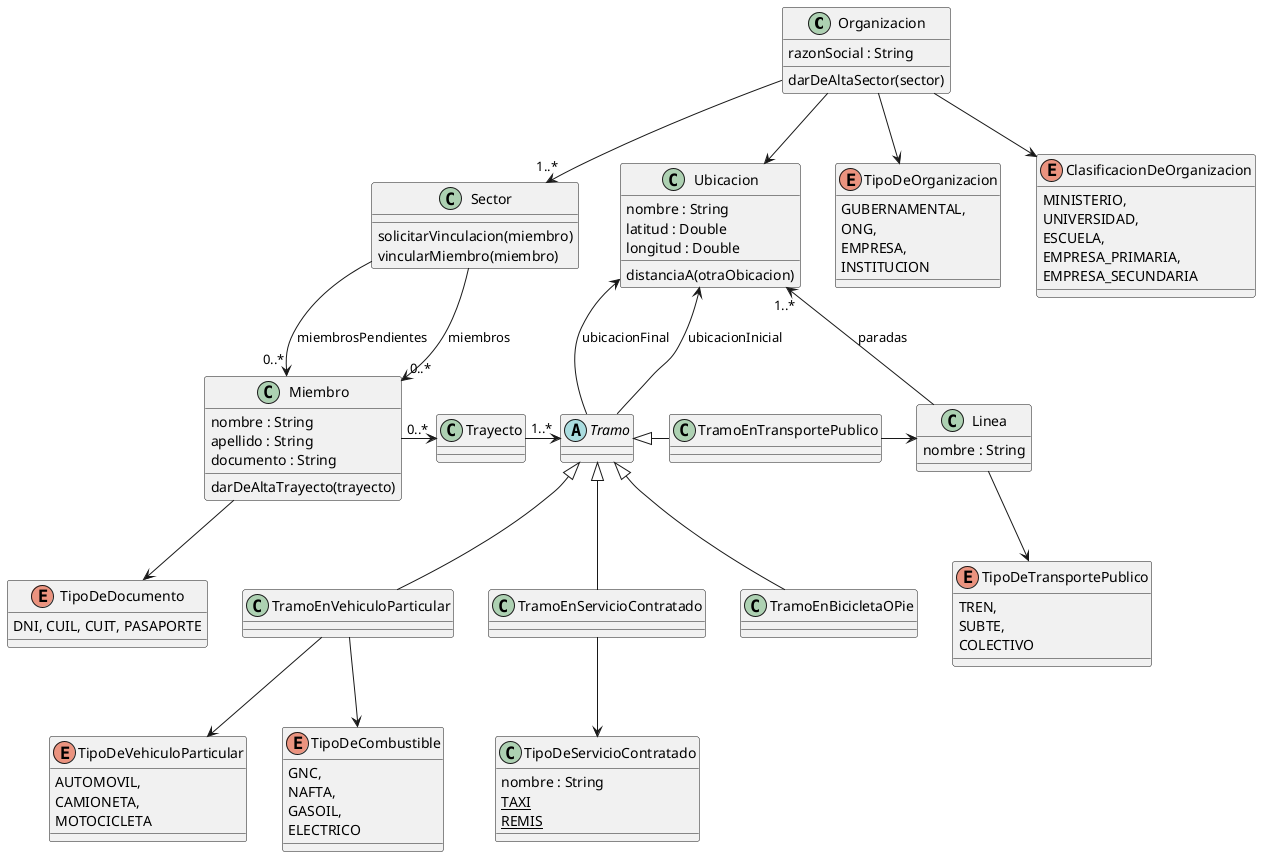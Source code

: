 @startuml

class Organizacion {
    razonSocial : String
    darDeAltaSector(sector)
}

Organizacion --> "1..*" Sector
Organizacion --> Ubicacion
Organizacion --> TipoDeOrganizacion
Organizacion --> ClasificacionDeOrganizacion

class Ubicacion {
    nombre : String
    latitud : Double
    longitud : Double
    distanciaA(otraObicacion)
}

enum TipoDeOrganizacion {
    GUBERNAMENTAL,
    ONG,
    EMPRESA,
    INSTITUCION
}

enum ClasificacionDeOrganizacion {
    MINISTERIO,
    UNIVERSIDAD,
    ESCUELA,
    EMPRESA_PRIMARIA,
    EMPRESA_SECUNDARIA
}


class Sector {
    solicitarVinculacion(miembro)
    vincularMiembro(miembro)
}

Sector --> "0..*" Miembro : miembros
Sector --> "0..*" Miembro : miembrosPendientes

class Miembro {
    nombre : String
    apellido : String
    documento : String
    darDeAltaTrayecto(trayecto)
}

Miembro --> TipoDeDocumento
Miembro -right-> "0..*" Trayecto

enum TipoDeDocumento {
    DNI, CUIL, CUIT, PASAPORTE
}

class Trayecto {

}

Trayecto -right-> "1..*" Tramo

abstract class Tramo {

}

Tramo -up-> Ubicacion : ubicacionInicial
Tramo -up-> Ubicacion : ubicacionFinal

Tramo <|-right- TramoEnTransportePublico
Tramo <|-- TramoEnServicioContratado
Tramo <|-- TramoEnBicicletaOPie
Tramo <|-- TramoEnVehiculoParticular

TramoEnVehiculoParticular --> TipoDeVehiculoParticular
TramoEnVehiculoParticular --> TipoDeCombustible

enum TipoDeVehiculoParticular {
  AUTOMOVIL,
  CAMIONETA,
  MOTOCICLETA
}

enum TipoDeCombustible {
  GNC,
  NAFTA,
  GASOIL,
  ELECTRICO
}

TramoEnServicioContratado --> TipoDeServicioContratado

class TipoDeServicioContratado {
    nombre : String
    {static} TAXI
    {static} REMIS
}

TramoEnTransportePublico -right-> Linea

class Linea {
    nombre : String
}

Linea --> TipoDeTransportePublico
Linea --> "1..*" Ubicacion : paradas

enum TipoDeTransportePublico {
  TREN,
  SUBTE,
  COLECTIVO
}


@enduml